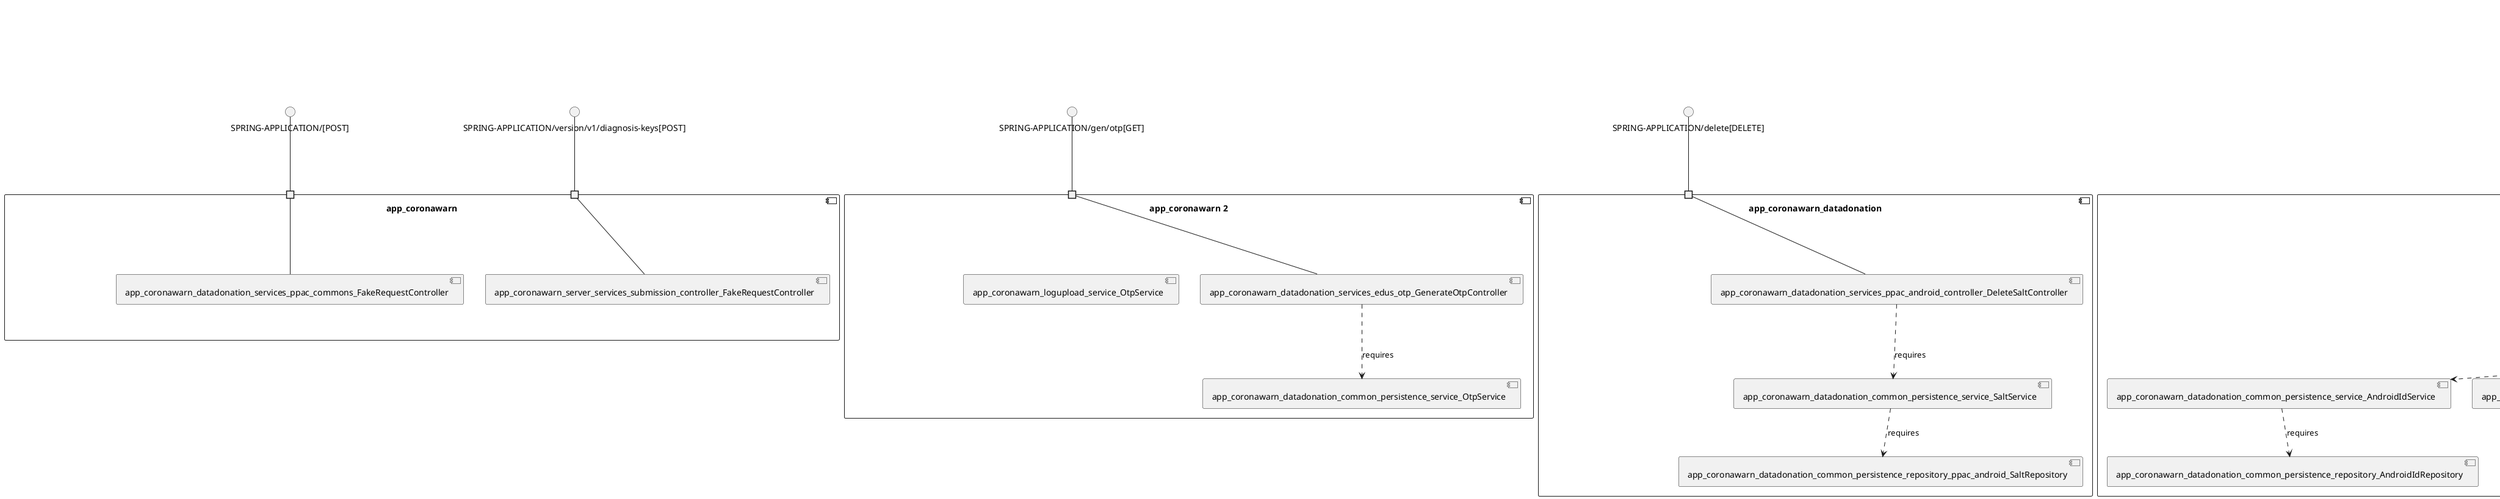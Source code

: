 @startuml
skinparam fixCircleLabelOverlapping true
skinparam componentStyle uml2
component "app_coronawarn\n\n\n\n\n\n" {
[app_coronawarn_server_services_submission_controller_FakeRequestController]
[app_coronawarn_datadonation_services_ppac_commons_FakeRequestController]
portin " " as app_coronawarn_requires_SPRING_APPLICATION_version_v1_diagnosis_keys_POST_
portin " " as app_coronawarn_requires_SPRING_APPLICATION_POST_
"app_coronawarn_requires_SPRING_APPLICATION_version_v1_diagnosis_keys_POST_"--[app_coronawarn_server_services_submission_controller_FakeRequestController]
"app_coronawarn_requires_SPRING_APPLICATION_POST_"--[app_coronawarn_datadonation_services_ppac_commons_FakeRequestController]
}
interface "SPRING-APPLICATION/[POST]" as interface.SPRING_APPLICATION_POST_
interface.SPRING_APPLICATION_POST_--"app_coronawarn_requires_SPRING_APPLICATION_POST_"
interface "SPRING-APPLICATION/version/v1/diagnosis-keys[POST]" as interface.SPRING_APPLICATION_version_v1_diagnosis_keys_POST_
interface.SPRING_APPLICATION_version_v1_diagnosis_keys_POST_--"app_coronawarn_requires_SPRING_APPLICATION_version_v1_diagnosis_keys_POST_"
component "app_coronawarn 2\n\n\n\n\n\n" {
[app_coronawarn_logupload_service_OtpService]
[app_coronawarn_datadonation_services_edus_otp_GenerateOtpController]
[app_coronawarn_datadonation_common_persistence_service_OtpService]
portin " " as app_coronawarn_2_requires_SPRING_APPLICATION_gen_otp_GET_
[app_coronawarn_datadonation_services_edus_otp_GenerateOtpController]..>[app_coronawarn_datadonation_common_persistence_service_OtpService] : requires
"app_coronawarn_2_requires_SPRING_APPLICATION_gen_otp_GET_"--[app_coronawarn_datadonation_services_edus_otp_GenerateOtpController]
}
interface "SPRING-APPLICATION/gen/otp[GET]" as interface.SPRING_APPLICATION_gen_otp_GET_
interface.SPRING_APPLICATION_gen_otp_GET_--"app_coronawarn_2_requires_SPRING_APPLICATION_gen_otp_GET_"
component "app_coronawarn_datadonation\n\n\n\n\n\n" {
[app_coronawarn_datadonation_common_persistence_repository_ppac_android_SaltRepository]
[app_coronawarn_datadonation_services_ppac_android_controller_DeleteSaltController]
[app_coronawarn_datadonation_common_persistence_service_SaltService]
portin " " as app_coronawarn_datadonation_requires_SPRING_APPLICATION_delete_DELETE_
[app_coronawarn_datadonation_common_persistence_service_SaltService]..>[app_coronawarn_datadonation_common_persistence_repository_ppac_android_SaltRepository] : requires
[app_coronawarn_datadonation_services_ppac_android_controller_DeleteSaltController]..>[app_coronawarn_datadonation_common_persistence_service_SaltService] : requires
"app_coronawarn_datadonation_requires_SPRING_APPLICATION_delete_DELETE_"--[app_coronawarn_datadonation_services_ppac_android_controller_DeleteSaltController]
}
interface "SPRING-APPLICATION/delete[DELETE]" as interface.SPRING_APPLICATION_delete_DELETE_
interface.SPRING_APPLICATION_delete_DELETE_--"app_coronawarn_datadonation_requires_SPRING_APPLICATION_delete_DELETE_"
component "app_coronawarn_datadonation 2\n\n\n\n\n\n" {
[app_coronawarn_datadonation_services_ppac_android_attestation_ProdAndroidIdVerificationStrategy]
[app_coronawarn_datadonation_services_ppac_android_attestation_ProdSrsRateLimitVerificationStrategy]
[app_coronawarn_datadonation_common_persistence_repository_AndroidIdRepository]
[app_coronawarn_datadonation_services_ppac_android_attestation_DeviceAttestationVerifier]
[app_coronawarn_datadonation_services_ppac_android_controller_AndroidController]
[app_coronawarn_datadonation_services_ppac_android_attestation_TestSrsRateLimitVerificationStrategy]
[app_coronawarn_datadonation_services_ppac_android_controller_PpaDataRequestAndroidConverter]
[app_coronawarn_datadonation_services_ppac_android_controller_validation_PpaDataRequestAndroidValidator]
[app_coronawarn_datadonation_common_persistence_service_AndroidIdService]
portin " " as app_coronawarn_datadonation_2_requires_SPRING_APPLICATION_dat_POST_2
portin " " as app_coronawarn_datadonation_2_requires_SPRING_APPLICATION_otp_POST_
portin " " as app_coronawarn_datadonation_2_requires_SPRING_APPLICATION_els_POST_3
portin " " as app_coronawarn_datadonation_2_requires_SPRING_APPLICATION_srs_POST_2
[app_coronawarn_datadonation_services_ppac_android_controller_AndroidController]..>[app_coronawarn_datadonation_services_ppac_android_attestation_ProdSrsRateLimitVerificationStrategy] : requires
[app_coronawarn_datadonation_services_ppac_android_controller_AndroidController]..>[app_coronawarn_datadonation_services_ppac_android_controller_PpaDataRequestAndroidConverter] : requires
[app_coronawarn_datadonation_services_ppac_android_controller_AndroidController]..>[app_coronawarn_datadonation_services_ppac_android_controller_validation_PpaDataRequestAndroidValidator] : requires
[app_coronawarn_datadonation_services_ppac_android_controller_AndroidController]..>[app_coronawarn_datadonation_services_ppac_android_attestation_DeviceAttestationVerifier] : requires
[app_coronawarn_datadonation_common_persistence_service_AndroidIdService]..>[app_coronawarn_datadonation_common_persistence_repository_AndroidIdRepository] : requires
[app_coronawarn_datadonation_services_ppac_android_controller_AndroidController]..>[app_coronawarn_datadonation_services_ppac_android_attestation_ProdAndroidIdVerificationStrategy] : requires
[app_coronawarn_datadonation_services_ppac_android_controller_AndroidController]..>[app_coronawarn_datadonation_common_persistence_service_AndroidIdService] : requires
[app_coronawarn_datadonation_services_ppac_android_controller_AndroidController]..>[app_coronawarn_datadonation_services_ppac_android_attestation_TestSrsRateLimitVerificationStrategy] : requires
"app_coronawarn_datadonation_2_requires_SPRING_APPLICATION_otp_POST_"--[app_coronawarn_datadonation_services_ppac_android_controller_AndroidController]
"app_coronawarn_datadonation_2_requires_SPRING_APPLICATION_els_POST_3"--[app_coronawarn_datadonation_services_ppac_android_controller_AndroidController]
"app_coronawarn_datadonation_2_requires_SPRING_APPLICATION_dat_POST_2"--[app_coronawarn_datadonation_services_ppac_android_controller_AndroidController]
"app_coronawarn_datadonation_2_requires_SPRING_APPLICATION_srs_POST_2"--[app_coronawarn_datadonation_services_ppac_android_controller_AndroidController]
}
interface "SPRING-APPLICATION/dat[POST]$2" as interface.SPRING_APPLICATION_dat_POST_2
interface.SPRING_APPLICATION_dat_POST_2--"app_coronawarn_datadonation_2_requires_SPRING_APPLICATION_dat_POST_2"
interface "SPRING-APPLICATION/els[POST]$3" as interface.SPRING_APPLICATION_els_POST_3
interface.SPRING_APPLICATION_els_POST_3--"app_coronawarn_datadonation_2_requires_SPRING_APPLICATION_els_POST_3"
interface "SPRING-APPLICATION/otp[POST]" as interface.SPRING_APPLICATION_otp_POST_
interface.SPRING_APPLICATION_otp_POST_--"app_coronawarn_datadonation_2_requires_SPRING_APPLICATION_otp_POST_"
interface "SPRING-APPLICATION/srs[POST]$2" as interface.SPRING_APPLICATION_srs_POST_2
interface.SPRING_APPLICATION_srs_POST_2--"app_coronawarn_datadonation_2_requires_SPRING_APPLICATION_srs_POST_2"
component "app_coronawarn_datadonation 3\n\n\n\n\n\n" {
[app_coronawarn_datadonation_services_ppac_ios_verification_devicetoken_DeviceTokenService]
[app_coronawarn_datadonation_common_persistence_repository_DeviceTokenRepository]
[app_coronawarn_datadonation_services_ppac_ios_verification_devicetoken_DeviceTokenService]..>[app_coronawarn_datadonation_common_persistence_repository_DeviceTokenRepository] : requires
}
component "app_coronawarn_datadonation 4\n\n\n\n\n\n" {
[app_coronawarn_datadonation_common_persistence_service_SrsOtpService]
[app_coronawarn_datadonation_services_ppac_otp_GenerateSrsOtpController]
portin " " as app_coronawarn_datadonation_4_requires_SPRING_APPLICATION_gen_srs_GET_
[app_coronawarn_datadonation_services_ppac_otp_GenerateSrsOtpController]..>[app_coronawarn_datadonation_common_persistence_service_SrsOtpService] : requires
"app_coronawarn_datadonation_4_requires_SPRING_APPLICATION_gen_srs_GET_"--[app_coronawarn_datadonation_services_ppac_otp_GenerateSrsOtpController]
}
interface "SPRING-APPLICATION/gen/srs[GET]" as interface.SPRING_APPLICATION_gen_srs_GET_
interface.SPRING_APPLICATION_gen_srs_GET_--"app_coronawarn_datadonation_4_requires_SPRING_APPLICATION_gen_srs_GET_"
component "app_coronawarn_datadonation 5\n\n\n\n\n\n" {
[app_coronawarn_datadonation_common_persistence_service_ElsOtpService]
[app_coronawarn_datadonation_services_els_otp_GenerateElsOtpController]
portin " " as app_coronawarn_datadonation_5_requires_SPRING_APPLICATION_gen_els_GET_
[app_coronawarn_datadonation_services_els_otp_GenerateElsOtpController]..>[app_coronawarn_datadonation_common_persistence_service_ElsOtpService] : requires
"app_coronawarn_datadonation_5_requires_SPRING_APPLICATION_gen_els_GET_"--[app_coronawarn_datadonation_services_els_otp_GenerateElsOtpController]
}
interface "SPRING-APPLICATION/gen/els[GET]" as interface.SPRING_APPLICATION_gen_els_GET_
interface.SPRING_APPLICATION_gen_els_GET_--"app_coronawarn_datadonation_5_requires_SPRING_APPLICATION_gen_els_GET_"
component "app_coronawarn_datadonation_common_persistence\n\n\n\n\n\n" {
[app_coronawarn_datadonation_common_persistence_repository_metrics_TestResultMetadataRepository]
[app_coronawarn_datadonation_common_persistence_repository_metrics_ExposureWindowRepository]
[app_coronawarn_datadonation_common_persistence_repository_metrics_KeySubmissionMetadataWithUserMetadataRepository]
[app_coronawarn_datadonation_common_persistence_repository_metrics_ExposureWindowTestResultsRepository]
[app_coronawarn_datadonation_common_persistence_repository_metrics_KeySubmissionMetadataWithClientMetadataRepository]
[app_coronawarn_datadonation_common_persistence_repository_metrics_ClientMetadataRepository]
[app_coronawarn_datadonation_common_persistence_repository_metrics_SummarizedExposureWindowsWithUserMetadataRepository]
[app_coronawarn_datadonation_common_persistence_repository_metrics_UserMetadataRepository]
[app_coronawarn_datadonation_common_persistence_service_PpaDataService]
[app_coronawarn_datadonation_common_persistence_repository_metrics_ExposureRiskMetadataRepository]
[app_coronawarn_datadonation_common_persistence_service_PpaDataService]..>[app_coronawarn_datadonation_common_persistence_repository_metrics_ExposureWindowRepository] : requires
[app_coronawarn_datadonation_common_persistence_service_PpaDataService]..>[app_coronawarn_datadonation_common_persistence_repository_metrics_UserMetadataRepository] : requires
[app_coronawarn_datadonation_common_persistence_service_PpaDataService]..>[app_coronawarn_datadonation_common_persistence_repository_metrics_ClientMetadataRepository] : requires
[app_coronawarn_datadonation_common_persistence_service_PpaDataService]..>[app_coronawarn_datadonation_common_persistence_repository_metrics_SummarizedExposureWindowsWithUserMetadataRepository] : requires
[app_coronawarn_datadonation_common_persistence_service_PpaDataService]..>[app_coronawarn_datadonation_common_persistence_repository_metrics_KeySubmissionMetadataWithUserMetadataRepository] : requires
[app_coronawarn_datadonation_common_persistence_service_PpaDataService]..>[app_coronawarn_datadonation_common_persistence_repository_metrics_ExposureRiskMetadataRepository] : requires
[app_coronawarn_datadonation_common_persistence_service_PpaDataService]..>[app_coronawarn_datadonation_common_persistence_repository_metrics_KeySubmissionMetadataWithClientMetadataRepository] : requires
[app_coronawarn_datadonation_common_persistence_service_PpaDataService]..>[app_coronawarn_datadonation_common_persistence_repository_metrics_TestResultMetadataRepository] : requires
[app_coronawarn_datadonation_common_persistence_service_PpaDataService]..>[app_coronawarn_datadonation_common_persistence_repository_metrics_ExposureWindowTestResultsRepository] : requires
}
component "app_coronawarn_datadonation_services_edus_otp_OtpController\n\n\n\n\n\n" {
[app_coronawarn_datadonation_services_edus_otp_OtpController]
portin " " as app_coronawarn_datadonation_services_edus_otp_OtpController_requires_SPRING_APPLICATION_otp_POST_3
"app_coronawarn_datadonation_services_edus_otp_OtpController_requires_SPRING_APPLICATION_otp_POST_3"--[app_coronawarn_datadonation_services_edus_otp_OtpController]
}
interface "SPRING-APPLICATION/otp[POST]$3" as interface.SPRING_APPLICATION_otp_POST_3
interface.SPRING_APPLICATION_otp_POST_3--"app_coronawarn_datadonation_services_edus_otp_OtpController_requires_SPRING_APPLICATION_otp_POST_3"
component "app_coronawarn_datadonation_services_els_otp_ElsOtpController\n\n\n\n\n\n" {
[app_coronawarn_datadonation_services_els_otp_ElsOtpController]
portin " " as app_coronawarn_datadonation_services_els_otp_ElsOtpController_requires_SPRING_APPLICATION_els_POST_2
"app_coronawarn_datadonation_services_els_otp_ElsOtpController_requires_SPRING_APPLICATION_els_POST_2"--[app_coronawarn_datadonation_services_els_otp_ElsOtpController]
}
interface "SPRING-APPLICATION/els[POST]$2" as interface.SPRING_APPLICATION_els_POST_2
interface.SPRING_APPLICATION_els_POST_2--"app_coronawarn_datadonation_services_els_otp_ElsOtpController_requires_SPRING_APPLICATION_els_POST_2"
component "app_coronawarn_datadonation_services_ppac_ios\n\n\n\n\n\n" {
[app_coronawarn_datadonation_services_ppac_ios_controller_IosController]
[app_coronawarn_datadonation_services_ppac_ios_controller_PpaDataRequestIosConverter]
[app_coronawarn_datadonation_services_ppac_ios_verification_PpacProcessor]
portin " " as app_coronawarn_datadonation_services_ppac_ios_requires_SPRING_APPLICATION_els_POST_
portin " " as app_coronawarn_datadonation_services_ppac_ios_requires_SPRING_APPLICATION_dat_POST_
portin " " as app_coronawarn_datadonation_services_ppac_ios_requires_SPRING_APPLICATION_srs_POST_
portin " " as app_coronawarn_datadonation_services_ppac_ios_requires_SPRING_APPLICATION_otp_POST_2
[app_coronawarn_datadonation_services_ppac_ios_controller_IosController]..>[app_coronawarn_datadonation_services_ppac_ios_controller_PpaDataRequestIosConverter] : requires
[app_coronawarn_datadonation_services_ppac_ios_controller_IosController]..>[app_coronawarn_datadonation_services_ppac_ios_verification_PpacProcessor] : requires
"app_coronawarn_datadonation_services_ppac_ios_requires_SPRING_APPLICATION_srs_POST_"--[app_coronawarn_datadonation_services_ppac_ios_controller_IosController]
"app_coronawarn_datadonation_services_ppac_ios_requires_SPRING_APPLICATION_dat_POST_"--[app_coronawarn_datadonation_services_ppac_ios_controller_IosController]
"app_coronawarn_datadonation_services_ppac_ios_requires_SPRING_APPLICATION_otp_POST_2"--[app_coronawarn_datadonation_services_ppac_ios_controller_IosController]
"app_coronawarn_datadonation_services_ppac_ios_requires_SPRING_APPLICATION_els_POST_"--[app_coronawarn_datadonation_services_ppac_ios_controller_IosController]
}
interface "SPRING-APPLICATION/dat[POST]" as interface.SPRING_APPLICATION_dat_POST_
interface.SPRING_APPLICATION_dat_POST_--"app_coronawarn_datadonation_services_ppac_ios_requires_SPRING_APPLICATION_dat_POST_"
interface "SPRING-APPLICATION/els[POST]" as interface.SPRING_APPLICATION_els_POST_
interface.SPRING_APPLICATION_els_POST_--"app_coronawarn_datadonation_services_ppac_ios_requires_SPRING_APPLICATION_els_POST_"
interface "SPRING-APPLICATION/otp[POST]$2" as interface.SPRING_APPLICATION_otp_POST_2
interface.SPRING_APPLICATION_otp_POST_2--"app_coronawarn_datadonation_services_ppac_ios_requires_SPRING_APPLICATION_otp_POST_2"
interface "SPRING-APPLICATION/srs[POST]" as interface.SPRING_APPLICATION_srs_POST_
interface.SPRING_APPLICATION_srs_POST_--"app_coronawarn_datadonation_services_ppac_ios_requires_SPRING_APPLICATION_srs_POST_"
component "app_coronawarn_datadonation_services_srs_otp_SrsOtpController\n\n\n\n\n\n" {
[app_coronawarn_datadonation_services_srs_otp_SrsOtpController]
portin " " as app_coronawarn_datadonation_services_srs_otp_SrsOtpController_requires_SPRING_APPLICATION_srs_POST_3
"app_coronawarn_datadonation_services_srs_otp_SrsOtpController_requires_SPRING_APPLICATION_srs_POST_3"--[app_coronawarn_datadonation_services_srs_otp_SrsOtpController]
}
interface "SPRING-APPLICATION/srs[POST]$3" as interface.SPRING_APPLICATION_srs_POST_3
interface.SPRING_APPLICATION_srs_POST_3--"app_coronawarn_datadonation_services_srs_otp_SrsOtpController_requires_SPRING_APPLICATION_srs_POST_3"
component "app_coronawarn_dcc\n\n\n\n\n\n" {
[app_coronawarn_dcc_service_LabIdClaimCleanupService]
[app_coronawarn_dcc_service_LabIdClaimService]
[app_coronawarn_dcc_repository_LabIdClaimRepository]
[app_coronawarn_dcc_service_LabIdClaimCleanupService]..>[app_coronawarn_dcc_repository_LabIdClaimRepository] : requires
[app_coronawarn_dcc_service_LabIdClaimService]..>[app_coronawarn_dcc_repository_LabIdClaimRepository] : requires
}
component "app_coronawarn_dcc 2\n\n\n\n\n\n" {
[app_coronawarn_dcc_service_DccRegistrationCleanupService]
[app_coronawarn_dcc_repository_DccRegistrationRepository]
[app_coronawarn_dcc_service_DccRegistrationService]
[app_coronawarn_dcc_service_DccRegistrationService]..>[app_coronawarn_dcc_repository_DccRegistrationRepository] : requires
[app_coronawarn_dcc_service_DccRegistrationCleanupService]..>[app_coronawarn_dcc_repository_DccRegistrationRepository] : requires
}
component "app_coronawarn_dcc_controller_ExternalDccClaimController\n\n\n\n\n\n" {
[app_coronawarn_dcc_controller_ExternalDccClaimController]
portin " " as app_coronawarn_dcc_controller_ExternalDccClaimController_requires_SPRING_APPLICATION_version_v1_dcc_POST_
"app_coronawarn_dcc_controller_ExternalDccClaimController_requires_SPRING_APPLICATION_version_v1_dcc_POST_"--[app_coronawarn_dcc_controller_ExternalDccClaimController]
}
interface "SPRING-APPLICATION/version/v1/dcc[POST]" as interface.SPRING_APPLICATION_version_v1_dcc_POST_
interface.SPRING_APPLICATION_version_v1_dcc_POST_--"app_coronawarn_dcc_controller_ExternalDccClaimController_requires_SPRING_APPLICATION_version_v1_dcc_POST_"
component "app_coronawarn_dcc_controller_ExternalPublicKeyController\n\n\n\n\n\n" {
[app_coronawarn_dcc_controller_ExternalPublicKeyController]
portin " " as app_coronawarn_dcc_controller_ExternalPublicKeyController_requires_SPRING_APPLICATION_version_v1_publicKey_POST_
"app_coronawarn_dcc_controller_ExternalPublicKeyController_requires_SPRING_APPLICATION_version_v1_publicKey_POST_"--[app_coronawarn_dcc_controller_ExternalPublicKeyController]
}
interface "SPRING-APPLICATION/version/v1/publicKey[POST]" as interface.SPRING_APPLICATION_version_v1_publicKey_POST_
interface.SPRING_APPLICATION_version_v1_publicKey_POST_--"app_coronawarn_dcc_controller_ExternalPublicKeyController_requires_SPRING_APPLICATION_version_v1_publicKey_POST_"
component "app_coronawarn_dcc_controller_InternalDccController\n\n\n\n\n\n" {
[app_coronawarn_dcc_controller_InternalDccController]
portin " " as app_coronawarn_dcc_controller_InternalDccController_requires_SPRING_APPLICATION_version_v1_test_dcc_POST_
"app_coronawarn_dcc_controller_InternalDccController_requires_SPRING_APPLICATION_version_v1_test_dcc_POST_"--[app_coronawarn_dcc_controller_InternalDccController]
}
interface "SPRING-APPLICATION/version/v1/test/*/dcc[POST]" as interface.SPRING_APPLICATION_version_v1_test_dcc_POST_
interface.SPRING_APPLICATION_version_v1_test_dcc_POST_--"app_coronawarn_dcc_controller_InternalDccController_requires_SPRING_APPLICATION_version_v1_test_dcc_POST_"
component "app_coronawarn_dcc_controller_InternalLabIdClaimController\n\n\n\n\n\n" {
[app_coronawarn_dcc_controller_InternalLabIdClaimController]
portin " " as app_coronawarn_dcc_controller_InternalLabIdClaimController_requires_SPRING_APPLICATION_version_v1_labId_POST_
"app_coronawarn_dcc_controller_InternalLabIdClaimController_requires_SPRING_APPLICATION_version_v1_labId_POST_"--[app_coronawarn_dcc_controller_InternalLabIdClaimController]
}
interface "SPRING-APPLICATION/version/v1/labId[POST]" as interface.SPRING_APPLICATION_version_v1_labId_POST_
interface.SPRING_APPLICATION_version_v1_labId_POST_--"app_coronawarn_dcc_controller_InternalLabIdClaimController_requires_SPRING_APPLICATION_version_v1_labId_POST_"
component "app_coronawarn_dcc_controller_InternalPublicKeyController\n\n\n\n\n\n" {
[app_coronawarn_dcc_controller_InternalPublicKeyController]
portin " " as app_coronawarn_dcc_controller_InternalPublicKeyController_requires_SPRING_APPLICATION_version_v1_publicKey_search_GET_
"app_coronawarn_dcc_controller_InternalPublicKeyController_requires_SPRING_APPLICATION_version_v1_publicKey_search_GET_"--[app_coronawarn_dcc_controller_InternalPublicKeyController]
}
interface "SPRING-APPLICATION/version/v1/publicKey/search[GET]" as interface.SPRING_APPLICATION_version_v1_publicKey_search_GET_
interface.SPRING_APPLICATION_version_v1_publicKey_search_GET_--"app_coronawarn_dcc_controller_InternalPublicKeyController_requires_SPRING_APPLICATION_version_v1_publicKey_search_GET_"
component "app_coronawarn_dcc_service_DccService\n\n\n\n\n\n" {
[app_coronawarn_dcc_service_DccService]
}
component "app_coronawarn_logupload\n\n\n\n\n\n" {
[app_coronawarn_logupload_service_LogCleanupService]
[app_coronawarn_logupload_service_FileStorageService]
[app_coronawarn_logupload_repository_LogRepository]
[app_coronawarn_logupload_service_LogService]
[app_coronawarn_logupload_service_FileStorageService]..>[app_coronawarn_logupload_repository_LogRepository] : requires
[app_coronawarn_logupload_service_LogService]..>[app_coronawarn_logupload_repository_LogRepository] : requires
[app_coronawarn_logupload_service_LogCleanupService]..>[app_coronawarn_logupload_repository_LogRepository] : requires
}
component "app_coronawarn_logupload_controller_LogDownloadApiController\n\n\n\n\n\n" {
[app_coronawarn_logupload_controller_LogDownloadApiController]
portin " " as app_coronawarn_logupload_controller_LogDownloadApiController_requires_SPRING_APPLICATION_portal_api_logs_GET_
"app_coronawarn_logupload_controller_LogDownloadApiController_requires_SPRING_APPLICATION_portal_api_logs_GET_"--[app_coronawarn_logupload_controller_LogDownloadApiController]
}
interface "SPRING-APPLICATION/portal/api/logs[GET]" as interface.SPRING_APPLICATION_portal_api_logs_GET_
interface.SPRING_APPLICATION_portal_api_logs_GET_--"app_coronawarn_logupload_controller_LogDownloadApiController_requires_SPRING_APPLICATION_portal_api_logs_GET_"
component "app_coronawarn_logupload_controller_LogUploadApiController\n\n\n\n\n\n" {
[app_coronawarn_logupload_controller_LogUploadApiController]
portin " " as app_coronawarn_logupload_controller_LogUploadApiController_requires_SPRING_APPLICATION_api_logs_POST_
"app_coronawarn_logupload_controller_LogUploadApiController_requires_SPRING_APPLICATION_api_logs_POST_"--[app_coronawarn_logupload_controller_LogUploadApiController]
}
interface "SPRING-APPLICATION/api/logs[POST]" as interface.SPRING_APPLICATION_api_logs_POST_
interface.SPRING_APPLICATION_api_logs_POST_--"app_coronawarn_logupload_controller_LogUploadApiController_requires_SPRING_APPLICATION_api_logs_POST_"
component "app_coronawarn_logupload_controller_LogUploadErrorController\n\n\n\n\n\n" {
[app_coronawarn_logupload_controller_LogUploadErrorController]
portin " " as app_coronawarn_logupload_controller_LogUploadErrorController_requires_SPRING_APPLICATION_error
"app_coronawarn_logupload_controller_LogUploadErrorController_requires_SPRING_APPLICATION_error"--[app_coronawarn_logupload_controller_LogUploadErrorController]
}
interface "SPRING-APPLICATION/error" as interface.SPRING_APPLICATION_error
interface.SPRING_APPLICATION_error--"app_coronawarn_logupload_controller_LogUploadErrorController_requires_SPRING_APPLICATION_error"
component "app_coronawarn_logupload_controller_LogUploadPortalController\n\n\n\n\n\n" {
[app_coronawarn_logupload_controller_LogUploadPortalController]
portin " " as app_coronawarn_logupload_controller_LogUploadPortalController_requires_SPRING_APPLICATION_portal_search_POST_
portin " " as app_coronawarn_logupload_controller_LogUploadPortalController_requires_SPRING_APPLICATION_portal_logout_POST_
portin " " as app_coronawarn_logupload_controller_LogUploadPortalController_requires_SPRING_APPLICATION_portal_start_GET_
portin " " as app_coronawarn_logupload_controller_LogUploadPortalController_requires_SPRING_APPLICATION_GET_
"app_coronawarn_logupload_controller_LogUploadPortalController_requires_SPRING_APPLICATION_portal_logout_POST_"--[app_coronawarn_logupload_controller_LogUploadPortalController]
"app_coronawarn_logupload_controller_LogUploadPortalController_requires_SPRING_APPLICATION_GET_"--[app_coronawarn_logupload_controller_LogUploadPortalController]
"app_coronawarn_logupload_controller_LogUploadPortalController_requires_SPRING_APPLICATION_portal_search_POST_"--[app_coronawarn_logupload_controller_LogUploadPortalController]
"app_coronawarn_logupload_controller_LogUploadPortalController_requires_SPRING_APPLICATION_portal_start_GET_"--[app_coronawarn_logupload_controller_LogUploadPortalController]
}
interface "SPRING-APPLICATION/[GET]" as interface.SPRING_APPLICATION_GET_
interface.SPRING_APPLICATION_GET_--"app_coronawarn_logupload_controller_LogUploadPortalController_requires_SPRING_APPLICATION_GET_"
interface "SPRING-APPLICATION/portal/logout[POST]" as interface.SPRING_APPLICATION_portal_logout_POST_
interface.SPRING_APPLICATION_portal_logout_POST_--"app_coronawarn_logupload_controller_LogUploadPortalController_requires_SPRING_APPLICATION_portal_logout_POST_"
interface "SPRING-APPLICATION/portal/search[POST]" as interface.SPRING_APPLICATION_portal_search_POST_
interface.SPRING_APPLICATION_portal_search_POST_--"app_coronawarn_logupload_controller_LogUploadPortalController_requires_SPRING_APPLICATION_portal_search_POST_"
interface "SPRING-APPLICATION/portal/start[GET]" as interface.SPRING_APPLICATION_portal_start_GET_
interface.SPRING_APPLICATION_portal_start_GET_--"app_coronawarn_logupload_controller_LogUploadPortalController_requires_SPRING_APPLICATION_portal_start_GET_"
component "app_coronawarn_server_services_callback_controller_CallbackController\n\n\n\n\n\n" {
[app_coronawarn_server_services_callback_controller_CallbackController]
portin " " as app_coronawarn_server_services_callback_controller_CallbackController_requires_SPRING_APPLICATION_version_v1_callback_GET_
"app_coronawarn_server_services_callback_controller_CallbackController_requires_SPRING_APPLICATION_version_v1_callback_GET_"--[app_coronawarn_server_services_callback_controller_CallbackController]
}
interface "SPRING-APPLICATION/version/v1/callback[GET]" as interface.SPRING_APPLICATION_version_v1_callback_GET_
interface.SPRING_APPLICATION_version_v1_callback_GET_--"app_coronawarn_server_services_callback_controller_CallbackController_requires_SPRING_APPLICATION_version_v1_callback_GET_"
component "app_coronawarn_server_services_submission_controller_SubmissionController\n\n\n\n\n\n" {
[app_coronawarn_server_services_submission_controller_SubmissionController]
portin " " as app_coronawarn_server_services_submission_controller_SubmissionController_requires_SPRING_APPLICATION_version_v1_submission_on_behalf_POST_
portin " " as app_coronawarn_server_services_submission_controller_SubmissionController_requires_SPRING_APPLICATION_version_v1_diagnosis_keys_POST_2
"app_coronawarn_server_services_submission_controller_SubmissionController_requires_SPRING_APPLICATION_version_v1_diagnosis_keys_POST_2"--[app_coronawarn_server_services_submission_controller_SubmissionController]
"app_coronawarn_server_services_submission_controller_SubmissionController_requires_SPRING_APPLICATION_version_v1_submission_on_behalf_POST_"--[app_coronawarn_server_services_submission_controller_SubmissionController]
}
interface "SPRING-APPLICATION/version/v1/diagnosis-keys[POST]$2" as interface.SPRING_APPLICATION_version_v1_diagnosis_keys_POST_2
interface.SPRING_APPLICATION_version_v1_diagnosis_keys_POST_2--"app_coronawarn_server_services_submission_controller_SubmissionController_requires_SPRING_APPLICATION_version_v1_diagnosis_keys_POST_2"
interface "SPRING-APPLICATION/version/v1/submission-on-behalf[POST]" as interface.SPRING_APPLICATION_version_v1_submission_on_behalf_POST_
interface.SPRING_APPLICATION_version_v1_submission_on_behalf_POST_--"app_coronawarn_server_services_submission_controller_SubmissionController_requires_SPRING_APPLICATION_version_v1_submission_on_behalf_POST_"
component "app_coronawarn_server_services_submission_verification_SrsOtpVerifier\n\n\n\n\n\n" {
[app_coronawarn_server_services_submission_verification_SrsOtpVerifier]
}
component "app_coronawarn_server_services_submission_verification_TanVerifier\n\n\n\n\n\n" {
[app_coronawarn_server_services_submission_verification_TanVerifier]
}
component "app_coronawarn_testresult\n\n\n\n\n\n" {
[app_coronawarn_testresult_service_TestResultService]
[app_coronawarn_testresult_TestResultRepository]
[app_coronawarn_testresult_service_TestResultService]..>[app_coronawarn_testresult_TestResultRepository] : requires
}
component "app_coronawarn_testresult_TestResultController\n\n\n\n\n\n" {
[app_coronawarn_testresult_TestResultController]
portin " " as app_coronawarn_testresult_TestResultController_requires_SPRING_APPLICATION_api_v1
"app_coronawarn_testresult_TestResultController_requires_SPRING_APPLICATION_api_v1"--[app_coronawarn_testresult_TestResultController]
}
interface "SPRING-APPLICATION/api/v1" as interface.SPRING_APPLICATION_api_v1
interface.SPRING_APPLICATION_api_v1--"app_coronawarn_testresult_TestResultController_requires_SPRING_APPLICATION_api_v1"
component "app_coronawarn_verification_controller_ExternalTanController\n\n\n\n\n\n" {
[app_coronawarn_verification_controller_ExternalTanController]
portin " " as app_coronawarn_verification_controller_ExternalTanController_requires_SPRING_APPLICATION_version_v1_tan_POST_
"app_coronawarn_verification_controller_ExternalTanController_requires_SPRING_APPLICATION_version_v1_tan_POST_"--[app_coronawarn_verification_controller_ExternalTanController]
}
interface "SPRING-APPLICATION/version/v1/tan[POST]" as interface.SPRING_APPLICATION_version_v1_tan_POST_
interface.SPRING_APPLICATION_version_v1_tan_POST_--"app_coronawarn_verification_controller_ExternalTanController_requires_SPRING_APPLICATION_version_v1_tan_POST_"
component "app_coronawarn_verification_controller_ExternalTestStateController\n\n\n\n\n\n" {
[app_coronawarn_verification_controller_ExternalTestStateController]
portin " " as app_coronawarn_verification_controller_ExternalTestStateController_requires_SPRING_APPLICATION_version_v1_testresult_POST_2
"app_coronawarn_verification_controller_ExternalTestStateController_requires_SPRING_APPLICATION_version_v1_testresult_POST_2"--[app_coronawarn_verification_controller_ExternalTestStateController]
}
interface "SPRING-APPLICATION/version/v1/testresult[POST]$2" as interface.SPRING_APPLICATION_version_v1_testresult_POST_2
interface.SPRING_APPLICATION_version_v1_testresult_POST_2--"app_coronawarn_verification_controller_ExternalTestStateController_requires_SPRING_APPLICATION_version_v1_testresult_POST_2"
component "app_coronawarn_verification_controller_ExternalTokenController\n\n\n\n\n\n" {
[app_coronawarn_verification_controller_ExternalTokenController]
portin " " as app_coronawarn_verification_controller_ExternalTokenController_requires_SPRING_APPLICATION_version_v1_registrationToken_POST_
"app_coronawarn_verification_controller_ExternalTokenController_requires_SPRING_APPLICATION_version_v1_registrationToken_POST_"--[app_coronawarn_verification_controller_ExternalTokenController]
}
interface "SPRING-APPLICATION/version/v1/registrationToken[POST]" as interface.SPRING_APPLICATION_version_v1_registrationToken_POST_
interface.SPRING_APPLICATION_version_v1_registrationToken_POST_--"app_coronawarn_verification_controller_ExternalTokenController_requires_SPRING_APPLICATION_version_v1_registrationToken_POST_"
component "app_coronawarn_verification_controller_InternalTanController\n\n\n\n\n\n" {
[app_coronawarn_verification_controller_InternalTanController]
portin " " as app_coronawarn_verification_controller_InternalTanController_requires_SPRING_APPLICATION_version_v1_tan_teletan_POST_
portin " " as app_coronawarn_verification_controller_InternalTanController_requires_SPRING_APPLICATION_version_v1_tan_verify_POST_
"app_coronawarn_verification_controller_InternalTanController_requires_SPRING_APPLICATION_version_v1_tan_verify_POST_"--[app_coronawarn_verification_controller_InternalTanController]
"app_coronawarn_verification_controller_InternalTanController_requires_SPRING_APPLICATION_version_v1_tan_teletan_POST_"--[app_coronawarn_verification_controller_InternalTanController]
}
interface "SPRING-APPLICATION/version/v1/tan/teletan[POST]" as interface.SPRING_APPLICATION_version_v1_tan_teletan_POST_
interface.SPRING_APPLICATION_version_v1_tan_teletan_POST_--"app_coronawarn_verification_controller_InternalTanController_requires_SPRING_APPLICATION_version_v1_tan_teletan_POST_"
interface "SPRING-APPLICATION/version/v1/tan/verify[POST]" as interface.SPRING_APPLICATION_version_v1_tan_verify_POST_
interface.SPRING_APPLICATION_version_v1_tan_verify_POST_--"app_coronawarn_verification_controller_InternalTanController_requires_SPRING_APPLICATION_version_v1_tan_verify_POST_"
component "app_coronawarn_verification_controller_InternalTestStateController\n\n\n\n\n\n" {
[app_coronawarn_verification_controller_InternalTestStateController]
portin " " as app_coronawarn_verification_controller_InternalTestStateController_requires_SPRING_APPLICATION_version_v1_testresult_POST_
"app_coronawarn_verification_controller_InternalTestStateController_requires_SPRING_APPLICATION_version_v1_testresult_POST_"--[app_coronawarn_verification_controller_InternalTestStateController]
}
interface "SPRING-APPLICATION/version/v1/testresult[POST]" as interface.SPRING_APPLICATION_version_v1_testresult_POST_
interface.SPRING_APPLICATION_version_v1_testresult_POST_--"app_coronawarn_verification_controller_InternalTestStateController_requires_SPRING_APPLICATION_version_v1_testresult_POST_"
component "app_coronawarn_verification_portal_controller_VerificationPortalController\n\n\n\n\n\n" {
[app_coronawarn_verification_portal_controller_VerificationPortalController]
portin " " as app_coronawarn_verification_portal_controller_VerificationPortalController_requires_SPRING_APPLICATION_cwa
"app_coronawarn_verification_portal_controller_VerificationPortalController_requires_SPRING_APPLICATION_cwa"--[app_coronawarn_verification_portal_controller_VerificationPortalController]
}
interface "SPRING-APPLICATION/cwa" as interface.SPRING_APPLICATION_cwa
interface.SPRING_APPLICATION_cwa--"app_coronawarn_verification_portal_controller_VerificationPortalController_requires_SPRING_APPLICATION_cwa"
component "app_coronawarn_verification_portal_controller_VerificationPortalErrorController\n\n\n\n\n\n" {
[app_coronawarn_verification_portal_controller_VerificationPortalErrorController]
portin " " as app_coronawarn_verification_portal_controller_VerificationPortalErrorController_requires_SPRING_APPLICATION_error_2
"app_coronawarn_verification_portal_controller_VerificationPortalErrorController_requires_SPRING_APPLICATION_error_2"--[app_coronawarn_verification_portal_controller_VerificationPortalErrorController]
}
interface "SPRING-APPLICATION/error$2" as interface.SPRING_APPLICATION_error_2
interface.SPRING_APPLICATION_error_2--"app_coronawarn_verification_portal_controller_VerificationPortalErrorController_requires_SPRING_APPLICATION_error_2"
component "app_coronawarn_verification_portal_service_HealthAuthorityService\n\n\n\n\n\n" {
[app_coronawarn_verification_portal_service_HealthAuthorityService]
}
component "app_coronawarn_verification_portal_service_TeleTanService\n\n\n\n\n\n" {
[app_coronawarn_verification_portal_service_TeleTanService]
}
component "app_coronawarn_verification_service_FakeRequestService\n\n\n\n\n\n" {
[app_coronawarn_verification_service_FakeRequestService]
}

@enduml
